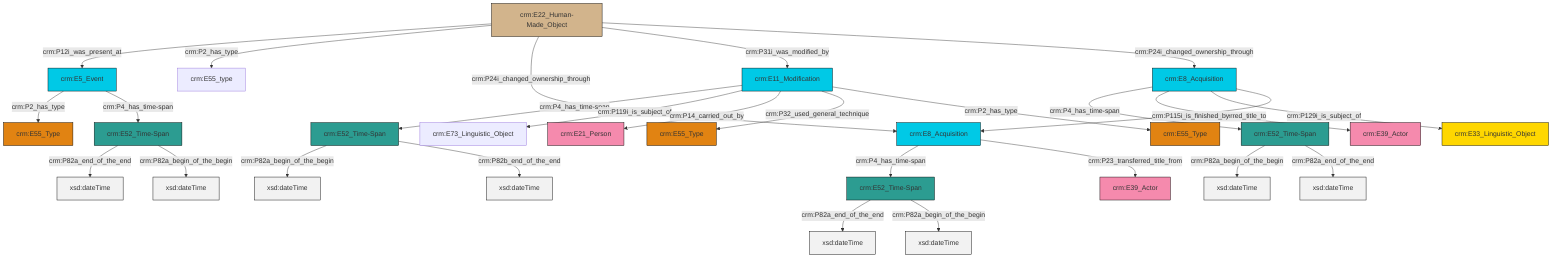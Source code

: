 graph TD
classDef Literal fill:#f2f2f2,stroke:#000000;
classDef CRM_Entity fill:#FFFFFF,stroke:#000000;
classDef Temporal_Entity fill:#00C9E6, stroke:#000000;
classDef Type fill:#E18312, stroke:#000000;
classDef Time-Span fill:#2C9C91, stroke:#000000;
classDef Appellation fill:#FFEB7F, stroke:#000000;
classDef Place fill:#008836, stroke:#000000;
classDef Persistent_Item fill:#B266B2, stroke:#000000;
classDef Conceptual_Object fill:#FFD700, stroke:#000000;
classDef Physical_Thing fill:#D2B48C, stroke:#000000;
classDef Actor fill:#f58aad, stroke:#000000;
classDef PC_Classes fill:#4ce600, stroke:#000000;
classDef Multi fill:#cccccc,stroke:#000000;

0["crm:E11_Modification"]:::Temporal_Entity -->|crm:P4_has_time-span| 1["crm:E52_Time-Span"]:::Time-Span
2["crm:E8_Acquisition"]:::Temporal_Entity -->|crm:P4_has_time-span| 3["crm:E52_Time-Span"]:::Time-Span
4["crm:E22_Human-Made_Object"]:::Physical_Thing -->|crm:P12i_was_present_at| 5["crm:E5_Event"]:::Temporal_Entity
4["crm:E22_Human-Made_Object"]:::Physical_Thing -->|crm:P2_has_type| 6["crm:E55_type"]:::Default
5["crm:E5_Event"]:::Temporal_Entity -->|crm:P2_has_type| 7["crm:E55_Type"]:::Type
14["crm:E52_Time-Span"]:::Time-Span -->|crm:P82a_begin_of_the_begin| 15[xsd:dateTime]:::Literal
18["crm:E52_Time-Span"]:::Time-Span -->|crm:P82a_end_of_the_end| 19[xsd:dateTime]:::Literal
0["crm:E11_Modification"]:::Temporal_Entity -->|crm:P119i_is_subject_of| 10["crm:E73_Linguistic_Object"]:::Default
16["crm:E8_Acquisition"]:::Temporal_Entity -->|crm:P4_has_time-span| 14["crm:E52_Time-Span"]:::Time-Span
14["crm:E52_Time-Span"]:::Time-Span -->|crm:P82a_end_of_the_end| 23[xsd:dateTime]:::Literal
3["crm:E52_Time-Span"]:::Time-Span -->|crm:P82a_end_of_the_end| 29[xsd:dateTime]:::Literal
4["crm:E22_Human-Made_Object"]:::Physical_Thing -->|crm:P24i_changed_ownership_through| 2["crm:E8_Acquisition"]:::Temporal_Entity
5["crm:E5_Event"]:::Temporal_Entity -->|crm:P4_has_time-span| 18["crm:E52_Time-Span"]:::Time-Span
0["crm:E11_Modification"]:::Temporal_Entity -->|crm:P14_carried_out_by| 30["crm:E21_Person"]:::Actor
18["crm:E52_Time-Span"]:::Time-Span -->|crm:P82a_begin_of_the_begin| 31[xsd:dateTime]:::Literal
4["crm:E22_Human-Made_Object"]:::Physical_Thing -->|crm:P31i_was_modified_by| 0["crm:E11_Modification"]:::Temporal_Entity
0["crm:E11_Modification"]:::Temporal_Entity -->|crm:P32_used_general_technique| 12["crm:E55_Type"]:::Type
1["crm:E52_Time-Span"]:::Time-Span -->|crm:P82a_begin_of_the_begin| 33[xsd:dateTime]:::Literal
2["crm:E8_Acquisition"]:::Temporal_Entity -->|crm:P23_transferred_title_from| 34["crm:E39_Actor"]:::Actor
1["crm:E52_Time-Span"]:::Time-Span -->|crm:P82b_end_of_the_end| 36[xsd:dateTime]:::Literal
16["crm:E8_Acquisition"]:::Temporal_Entity -->|crm:P22_transferred_title_to| 24["crm:E39_Actor"]:::Actor
3["crm:E52_Time-Span"]:::Time-Span -->|crm:P82a_begin_of_the_begin| 38[xsd:dateTime]:::Literal
0["crm:E11_Modification"]:::Temporal_Entity -->|crm:P2_has_type| 39["crm:E55_Type"]:::Type
4["crm:E22_Human-Made_Object"]:::Physical_Thing -->|crm:P24i_changed_ownership_through| 16["crm:E8_Acquisition"]:::Temporal_Entity
16["crm:E8_Acquisition"]:::Temporal_Entity -->|crm:P129i_is_subject_of| 40["crm:E33_Linguistic_Object"]:::Conceptual_Object
16["crm:E8_Acquisition"]:::Temporal_Entity -->|crm:P115i_is_finished_by| 2["crm:E8_Acquisition"]:::Temporal_Entity